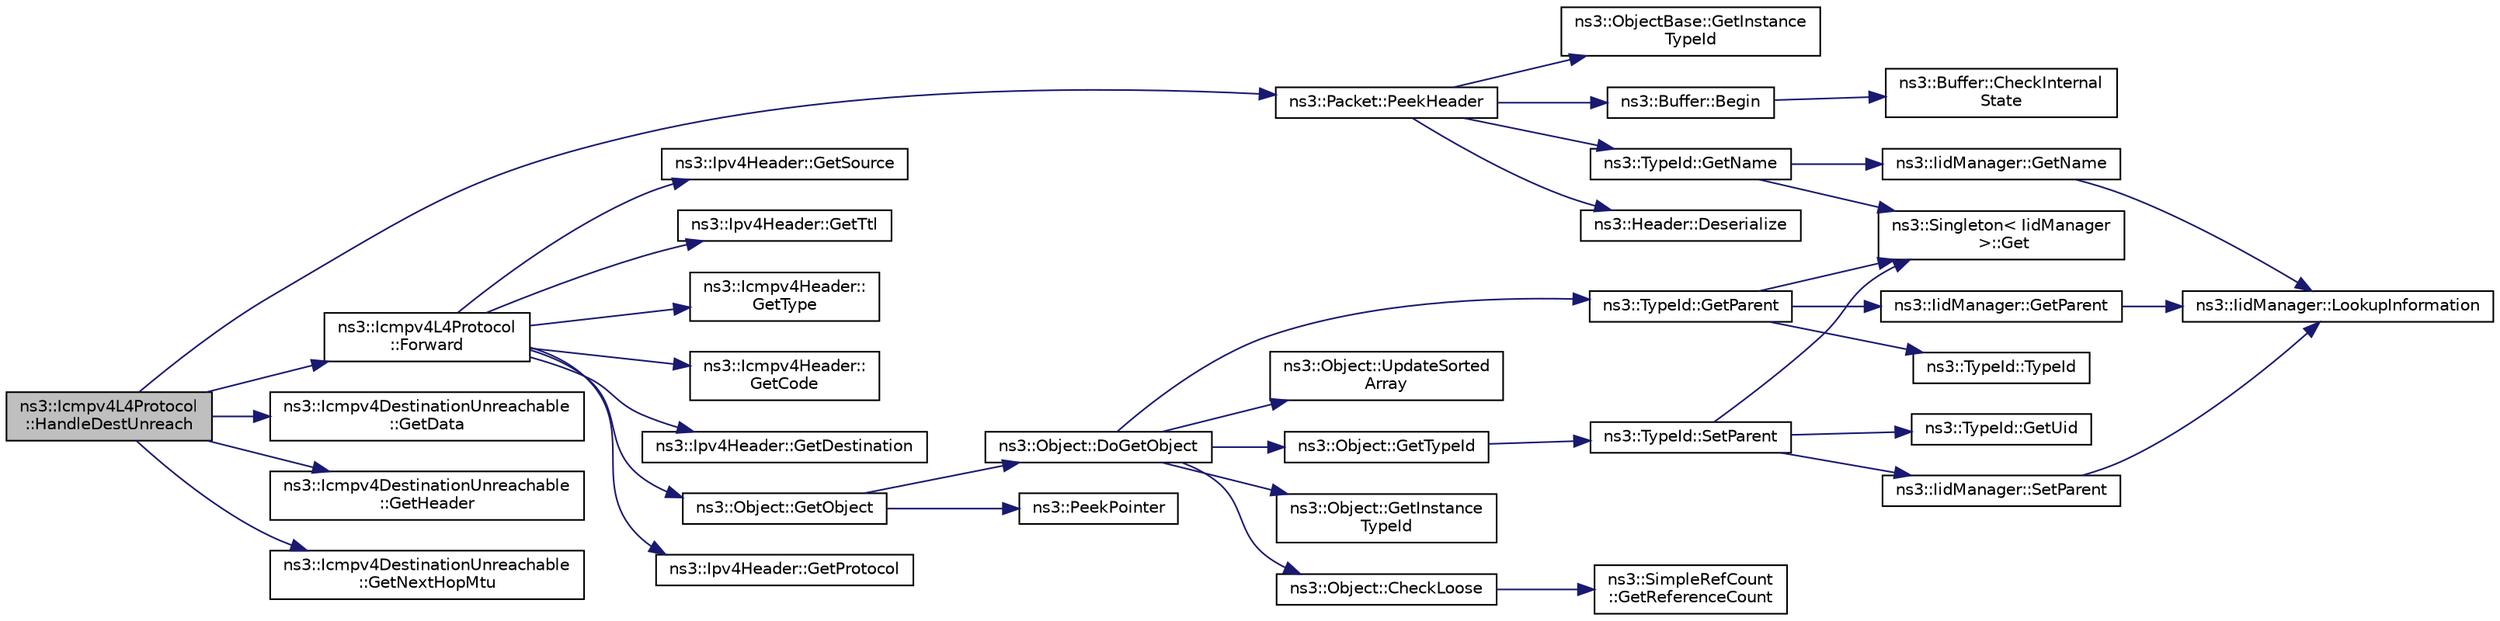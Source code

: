 digraph "ns3::Icmpv4L4Protocol::HandleDestUnreach"
{
 // LATEX_PDF_SIZE
  edge [fontname="Helvetica",fontsize="10",labelfontname="Helvetica",labelfontsize="10"];
  node [fontname="Helvetica",fontsize="10",shape=record];
  rankdir="LR";
  Node1 [label="ns3::Icmpv4L4Protocol\l::HandleDestUnreach",height=0.2,width=0.4,color="black", fillcolor="grey75", style="filled", fontcolor="black",tooltip="Handles an incoming ICMP Destination Unreachable packet."];
  Node1 -> Node2 [color="midnightblue",fontsize="10",style="solid",fontname="Helvetica"];
  Node2 [label="ns3::Icmpv4L4Protocol\l::Forward",height=0.2,width=0.4,color="black", fillcolor="white", style="filled",URL="$classns3_1_1_icmpv4_l4_protocol.html#afce6059188e5fef40631956771d9bad2",tooltip="Forward the message to an L4 protocol."];
  Node2 -> Node3 [color="midnightblue",fontsize="10",style="solid",fontname="Helvetica"];
  Node3 [label="ns3::Icmpv4Header::\lGetCode",height=0.2,width=0.4,color="black", fillcolor="white", style="filled",URL="$classns3_1_1_icmpv4_header.html#ac6462ce636f9ce365865f88819c62498",tooltip="Get ICMP code."];
  Node2 -> Node4 [color="midnightblue",fontsize="10",style="solid",fontname="Helvetica"];
  Node4 [label="ns3::Ipv4Header::GetDestination",height=0.2,width=0.4,color="black", fillcolor="white", style="filled",URL="$classns3_1_1_ipv4_header.html#a85daf48f0effc6bce6cb5c66bf4e1576",tooltip=" "];
  Node2 -> Node5 [color="midnightblue",fontsize="10",style="solid",fontname="Helvetica"];
  Node5 [label="ns3::Object::GetObject",height=0.2,width=0.4,color="black", fillcolor="white", style="filled",URL="$classns3_1_1_object.html#ad21f5401ff705cd29c37f931ea3afc18",tooltip="Get a pointer to the requested aggregated Object."];
  Node5 -> Node6 [color="midnightblue",fontsize="10",style="solid",fontname="Helvetica"];
  Node6 [label="ns3::Object::DoGetObject",height=0.2,width=0.4,color="black", fillcolor="white", style="filled",URL="$classns3_1_1_object.html#a7c009975f7c0994cb47a69f713745e0a",tooltip="Find an Object of TypeId tid in the aggregates of this Object."];
  Node6 -> Node7 [color="midnightblue",fontsize="10",style="solid",fontname="Helvetica"];
  Node7 [label="ns3::Object::CheckLoose",height=0.2,width=0.4,color="black", fillcolor="white", style="filled",URL="$classns3_1_1_object.html#a33b1d1c52665f27a2fd4857aef5618f2",tooltip="Check if any aggregated Objects have non-zero reference counts."];
  Node7 -> Node8 [color="midnightblue",fontsize="10",style="solid",fontname="Helvetica"];
  Node8 [label="ns3::SimpleRefCount\l::GetReferenceCount",height=0.2,width=0.4,color="black", fillcolor="white", style="filled",URL="$classns3_1_1_simple_ref_count.html#a9cb85ae452ce0e1c74f11b3e4d357171",tooltip="Get the reference count of the object."];
  Node6 -> Node9 [color="midnightblue",fontsize="10",style="solid",fontname="Helvetica"];
  Node9 [label="ns3::Object::GetInstance\lTypeId",height=0.2,width=0.4,color="black", fillcolor="white", style="filled",URL="$classns3_1_1_object.html#a9a0bc0211cfab9842e1046b5c5810e5a",tooltip="Get the most derived TypeId for this Object."];
  Node6 -> Node10 [color="midnightblue",fontsize="10",style="solid",fontname="Helvetica"];
  Node10 [label="ns3::TypeId::GetParent",height=0.2,width=0.4,color="black", fillcolor="white", style="filled",URL="$classns3_1_1_type_id.html#ab84f81aee52154af39a8668b59c89d63",tooltip="Get the parent of this TypeId."];
  Node10 -> Node11 [color="midnightblue",fontsize="10",style="solid",fontname="Helvetica"];
  Node11 [label="ns3::TypeId::TypeId",height=0.2,width=0.4,color="black", fillcolor="white", style="filled",URL="$classns3_1_1_type_id.html#ab76e26690f1af4f1cffa6a72245e8928",tooltip="Default constructor."];
  Node10 -> Node12 [color="midnightblue",fontsize="10",style="solid",fontname="Helvetica"];
  Node12 [label="ns3::Singleton\< IidManager\l \>::Get",height=0.2,width=0.4,color="black", fillcolor="white", style="filled",URL="$classns3_1_1_singleton.html#a80a2cd3c25a27ea72add7a9f7a141ffa",tooltip="Get a pointer to the singleton instance."];
  Node10 -> Node13 [color="midnightblue",fontsize="10",style="solid",fontname="Helvetica"];
  Node13 [label="ns3::IidManager::GetParent",height=0.2,width=0.4,color="black", fillcolor="white", style="filled",URL="$classns3_1_1_iid_manager.html#a26a0cf5d08e0e9d8ad1128b77599b1f5",tooltip="Get the parent of a type id."];
  Node13 -> Node14 [color="midnightblue",fontsize="10",style="solid",fontname="Helvetica"];
  Node14 [label="ns3::IidManager::LookupInformation",height=0.2,width=0.4,color="black", fillcolor="white", style="filled",URL="$classns3_1_1_iid_manager.html#a84af06b798b21fa700469a3ac5f65f3f",tooltip="Retrieve the information record for a type."];
  Node6 -> Node15 [color="midnightblue",fontsize="10",style="solid",fontname="Helvetica"];
  Node15 [label="ns3::Object::GetTypeId",height=0.2,width=0.4,color="black", fillcolor="white", style="filled",URL="$classns3_1_1_object.html#a1d040243983ab74ec923bde26d7cb7e7",tooltip="Register this type."];
  Node15 -> Node16 [color="midnightblue",fontsize="10",style="solid",fontname="Helvetica"];
  Node16 [label="ns3::TypeId::SetParent",height=0.2,width=0.4,color="black", fillcolor="white", style="filled",URL="$classns3_1_1_type_id.html#abaaca67ab7d2471067e7c275df0f7309",tooltip="Set the parent TypeId."];
  Node16 -> Node12 [color="midnightblue",fontsize="10",style="solid",fontname="Helvetica"];
  Node16 -> Node17 [color="midnightblue",fontsize="10",style="solid",fontname="Helvetica"];
  Node17 [label="ns3::TypeId::GetUid",height=0.2,width=0.4,color="black", fillcolor="white", style="filled",URL="$classns3_1_1_type_id.html#a429535085325d6f926724771446d9047",tooltip="Get the internal id of this TypeId."];
  Node16 -> Node18 [color="midnightblue",fontsize="10",style="solid",fontname="Helvetica"];
  Node18 [label="ns3::IidManager::SetParent",height=0.2,width=0.4,color="black", fillcolor="white", style="filled",URL="$classns3_1_1_iid_manager.html#a4042931260554c907699367b6811426f",tooltip="Set the parent of a type id."];
  Node18 -> Node14 [color="midnightblue",fontsize="10",style="solid",fontname="Helvetica"];
  Node6 -> Node19 [color="midnightblue",fontsize="10",style="solid",fontname="Helvetica"];
  Node19 [label="ns3::Object::UpdateSorted\lArray",height=0.2,width=0.4,color="black", fillcolor="white", style="filled",URL="$classns3_1_1_object.html#ade62655b9680ca5ebf5af7e0fda7a21f",tooltip="Keep the list of aggregates in most-recently-used order."];
  Node5 -> Node20 [color="midnightblue",fontsize="10",style="solid",fontname="Helvetica"];
  Node20 [label="ns3::PeekPointer",height=0.2,width=0.4,color="black", fillcolor="white", style="filled",URL="$namespacens3.html#af2a7557fe9afdd98d8f6f8f6e412cf5a",tooltip=" "];
  Node2 -> Node21 [color="midnightblue",fontsize="10",style="solid",fontname="Helvetica"];
  Node21 [label="ns3::Ipv4Header::GetProtocol",height=0.2,width=0.4,color="black", fillcolor="white", style="filled",URL="$classns3_1_1_ipv4_header.html#aaf3abd54e2860340d02ca53516ea3b96",tooltip=" "];
  Node2 -> Node22 [color="midnightblue",fontsize="10",style="solid",fontname="Helvetica"];
  Node22 [label="ns3::Ipv4Header::GetSource",height=0.2,width=0.4,color="black", fillcolor="white", style="filled",URL="$classns3_1_1_ipv4_header.html#a542b0328f3ab54ae39d56cdc24f8403f",tooltip=" "];
  Node2 -> Node23 [color="midnightblue",fontsize="10",style="solid",fontname="Helvetica"];
  Node23 [label="ns3::Ipv4Header::GetTtl",height=0.2,width=0.4,color="black", fillcolor="white", style="filled",URL="$classns3_1_1_ipv4_header.html#afe6f7ea06ad04703c2f3cae02f2197c9",tooltip=" "];
  Node2 -> Node24 [color="midnightblue",fontsize="10",style="solid",fontname="Helvetica"];
  Node24 [label="ns3::Icmpv4Header::\lGetType",height=0.2,width=0.4,color="black", fillcolor="white", style="filled",URL="$classns3_1_1_icmpv4_header.html#a7c8b835db560f1bcdee0a71ccd3780d7",tooltip="Get ICMP type."];
  Node1 -> Node25 [color="midnightblue",fontsize="10",style="solid",fontname="Helvetica"];
  Node25 [label="ns3::Icmpv4DestinationUnreachable\l::GetData",height=0.2,width=0.4,color="black", fillcolor="white", style="filled",URL="$classns3_1_1_icmpv4_destination_unreachable.html#a630bc0b7b97c52c8bbd6e74ae47d5b6e",tooltip="Get the ICMP carried data."];
  Node1 -> Node26 [color="midnightblue",fontsize="10",style="solid",fontname="Helvetica"];
  Node26 [label="ns3::Icmpv4DestinationUnreachable\l::GetHeader",height=0.2,width=0.4,color="black", fillcolor="white", style="filled",URL="$classns3_1_1_icmpv4_destination_unreachable.html#a635e794811155e8b7d71a257a870115a",tooltip="Get the ICMP carried IPv4 header."];
  Node1 -> Node27 [color="midnightblue",fontsize="10",style="solid",fontname="Helvetica"];
  Node27 [label="ns3::Icmpv4DestinationUnreachable\l::GetNextHopMtu",height=0.2,width=0.4,color="black", fillcolor="white", style="filled",URL="$classns3_1_1_icmpv4_destination_unreachable.html#a7b9bdf1297fd9ee4786ba26be6127e53",tooltip="Get the next hop MTU."];
  Node1 -> Node28 [color="midnightblue",fontsize="10",style="solid",fontname="Helvetica"];
  Node28 [label="ns3::Packet::PeekHeader",height=0.2,width=0.4,color="black", fillcolor="white", style="filled",URL="$classns3_1_1_packet.html#acc152757db7d44974640b089335b7003",tooltip="Deserialize but does not remove the header from the internal buffer."];
  Node28 -> Node29 [color="midnightblue",fontsize="10",style="solid",fontname="Helvetica"];
  Node29 [label="ns3::Buffer::Begin",height=0.2,width=0.4,color="black", fillcolor="white", style="filled",URL="$classns3_1_1_buffer.html#acb977a0179de9abe4e295ce22023b4ca",tooltip=" "];
  Node29 -> Node30 [color="midnightblue",fontsize="10",style="solid",fontname="Helvetica"];
  Node30 [label="ns3::Buffer::CheckInternal\lState",height=0.2,width=0.4,color="black", fillcolor="white", style="filled",URL="$classns3_1_1_buffer.html#a200897ee202518b0d2bf91ead4e82be9",tooltip="Checks the internal buffer structures consistency."];
  Node28 -> Node31 [color="midnightblue",fontsize="10",style="solid",fontname="Helvetica"];
  Node31 [label="ns3::Header::Deserialize",height=0.2,width=0.4,color="black", fillcolor="white", style="filled",URL="$classns3_1_1_header.html#a78be9400bb66b2a8543606f395ef5396",tooltip=" "];
  Node28 -> Node32 [color="midnightblue",fontsize="10",style="solid",fontname="Helvetica"];
  Node32 [label="ns3::ObjectBase::GetInstance\lTypeId",height=0.2,width=0.4,color="black", fillcolor="white", style="filled",URL="$classns3_1_1_object_base.html#abe5b43a6f5b99a92a4c3122db31f06fb",tooltip="Get the most derived TypeId for this Object."];
  Node28 -> Node33 [color="midnightblue",fontsize="10",style="solid",fontname="Helvetica"];
  Node33 [label="ns3::TypeId::GetName",height=0.2,width=0.4,color="black", fillcolor="white", style="filled",URL="$classns3_1_1_type_id.html#abc4965475a579c2afdc668d7a7d58374",tooltip="Get the name."];
  Node33 -> Node12 [color="midnightblue",fontsize="10",style="solid",fontname="Helvetica"];
  Node33 -> Node34 [color="midnightblue",fontsize="10",style="solid",fontname="Helvetica"];
  Node34 [label="ns3::IidManager::GetName",height=0.2,width=0.4,color="black", fillcolor="white", style="filled",URL="$classns3_1_1_iid_manager.html#a6658aaa8120efd885e98addb76a6f1d4",tooltip="Get the name of a type id."];
  Node34 -> Node14 [color="midnightblue",fontsize="10",style="solid",fontname="Helvetica"];
}
